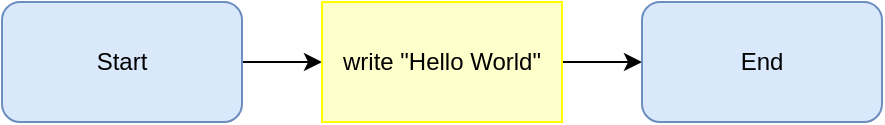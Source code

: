 <mxfile version="20.6.0" type="device"><diagram id="GU_egi--gNR71cNjjw7K" name="หน้า-1"><mxGraphModel dx="682" dy="723" grid="1" gridSize="10" guides="1" tooltips="1" connect="1" arrows="1" fold="1" page="1" pageScale="1" pageWidth="827" pageHeight="1169" math="0" shadow="0"><root><mxCell id="0"/><mxCell id="1" parent="0"/><mxCell id="PdOxMSd86tzNY2tF5OsV-3" style="edgeStyle=orthogonalEdgeStyle;rounded=0;orthogonalLoop=1;jettySize=auto;html=1;" edge="1" parent="1" source="3kbfPJICYh6IDhDmhpvJ-2" target="FoLbMxyrFCu7v6io17kJ-1"><mxGeometry relative="1" as="geometry"/></mxCell><mxCell id="3kbfPJICYh6IDhDmhpvJ-2" value="Start" style="rounded=1;whiteSpace=wrap;html=1;fillColor=#dae8fc;strokeColor=#6c8ebf;" parent="1" vertex="1"><mxGeometry x="40" y="40" width="120" height="60" as="geometry"/></mxCell><mxCell id="PdOxMSd86tzNY2tF5OsV-4" style="edgeStyle=orthogonalEdgeStyle;rounded=0;orthogonalLoop=1;jettySize=auto;html=1;" edge="1" parent="1" source="FoLbMxyrFCu7v6io17kJ-1" target="JDEgwbS9gVhzQcdF4mBM-21"><mxGeometry relative="1" as="geometry"/></mxCell><mxCell id="FoLbMxyrFCu7v6io17kJ-1" value="write &quot;Hello World&quot;" style="rounded=0;whiteSpace=wrap;html=1;fillColor=#FFFFCC;strokeColor=#FFFF00;" parent="1" vertex="1"><mxGeometry x="200" y="40" width="120" height="60" as="geometry"/></mxCell><mxCell id="JDEgwbS9gVhzQcdF4mBM-21" value="End" style="rounded=1;whiteSpace=wrap;html=1;fillColor=#dae8fc;strokeColor=#6c8ebf;" parent="1" vertex="1"><mxGeometry x="360" y="40" width="120" height="60" as="geometry"/></mxCell></root></mxGraphModel></diagram></mxfile>